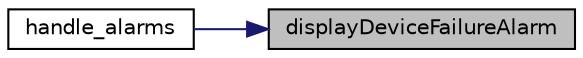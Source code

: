digraph "displayDeviceFailureAlarm"
{
 // LATEX_PDF_SIZE
  edge [fontname="Helvetica",fontsize="10",labelfontname="Helvetica",labelfontsize="10"];
  node [fontname="Helvetica",fontsize="10",shape=record];
  rankdir="RL";
  Node1 [label="displayDeviceFailureAlarm",height=0.2,width=0.4,color="black", fillcolor="grey75", style="filled", fontcolor="black",tooltip=" "];
  Node1 -> Node2 [dir="back",color="midnightblue",fontsize="10",style="solid",fontname="Helvetica"];
  Node2 [label="handle_alarms",height=0.2,width=0.4,color="black", fillcolor="white", style="filled",URL="$alarms_8h.html#a3cba6d93113b9bd02800d8f19f3a0c49",tooltip=" "];
}
